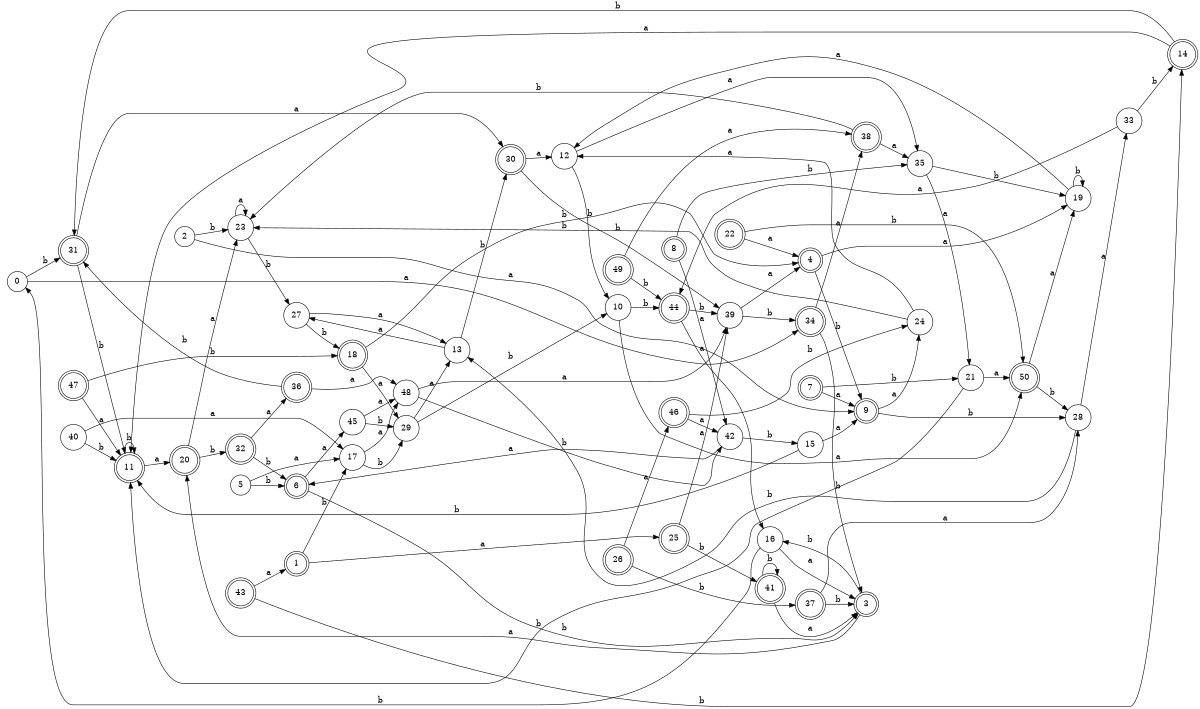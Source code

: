digraph n41_3 {
__start0 [label="" shape="none"];

rankdir=LR;
size="8,5";

s0 [style="filled", color="black", fillcolor="white" shape="circle", label="0"];
s1 [style="rounded,filled", color="black", fillcolor="white" shape="doublecircle", label="1"];
s2 [style="filled", color="black", fillcolor="white" shape="circle", label="2"];
s3 [style="rounded,filled", color="black", fillcolor="white" shape="doublecircle", label="3"];
s4 [style="rounded,filled", color="black", fillcolor="white" shape="doublecircle", label="4"];
s5 [style="filled", color="black", fillcolor="white" shape="circle", label="5"];
s6 [style="rounded,filled", color="black", fillcolor="white" shape="doublecircle", label="6"];
s7 [style="rounded,filled", color="black", fillcolor="white" shape="doublecircle", label="7"];
s8 [style="rounded,filled", color="black", fillcolor="white" shape="doublecircle", label="8"];
s9 [style="rounded,filled", color="black", fillcolor="white" shape="doublecircle", label="9"];
s10 [style="filled", color="black", fillcolor="white" shape="circle", label="10"];
s11 [style="rounded,filled", color="black", fillcolor="white" shape="doublecircle", label="11"];
s12 [style="filled", color="black", fillcolor="white" shape="circle", label="12"];
s13 [style="filled", color="black", fillcolor="white" shape="circle", label="13"];
s14 [style="rounded,filled", color="black", fillcolor="white" shape="doublecircle", label="14"];
s15 [style="filled", color="black", fillcolor="white" shape="circle", label="15"];
s16 [style="filled", color="black", fillcolor="white" shape="circle", label="16"];
s17 [style="filled", color="black", fillcolor="white" shape="circle", label="17"];
s18 [style="rounded,filled", color="black", fillcolor="white" shape="doublecircle", label="18"];
s19 [style="filled", color="black", fillcolor="white" shape="circle", label="19"];
s20 [style="rounded,filled", color="black", fillcolor="white" shape="doublecircle", label="20"];
s21 [style="filled", color="black", fillcolor="white" shape="circle", label="21"];
s22 [style="rounded,filled", color="black", fillcolor="white" shape="doublecircle", label="22"];
s23 [style="filled", color="black", fillcolor="white" shape="circle", label="23"];
s24 [style="filled", color="black", fillcolor="white" shape="circle", label="24"];
s25 [style="rounded,filled", color="black", fillcolor="white" shape="doublecircle", label="25"];
s26 [style="rounded,filled", color="black", fillcolor="white" shape="doublecircle", label="26"];
s27 [style="filled", color="black", fillcolor="white" shape="circle", label="27"];
s28 [style="filled", color="black", fillcolor="white" shape="circle", label="28"];
s29 [style="filled", color="black", fillcolor="white" shape="circle", label="29"];
s30 [style="rounded,filled", color="black", fillcolor="white" shape="doublecircle", label="30"];
s31 [style="rounded,filled", color="black", fillcolor="white" shape="doublecircle", label="31"];
s32 [style="rounded,filled", color="black", fillcolor="white" shape="doublecircle", label="32"];
s33 [style="filled", color="black", fillcolor="white" shape="circle", label="33"];
s34 [style="rounded,filled", color="black", fillcolor="white" shape="doublecircle", label="34"];
s35 [style="filled", color="black", fillcolor="white" shape="circle", label="35"];
s36 [style="rounded,filled", color="black", fillcolor="white" shape="doublecircle", label="36"];
s37 [style="rounded,filled", color="black", fillcolor="white" shape="doublecircle", label="37"];
s38 [style="rounded,filled", color="black", fillcolor="white" shape="doublecircle", label="38"];
s39 [style="filled", color="black", fillcolor="white" shape="circle", label="39"];
s40 [style="filled", color="black", fillcolor="white" shape="circle", label="40"];
s41 [style="rounded,filled", color="black", fillcolor="white" shape="doublecircle", label="41"];
s42 [style="filled", color="black", fillcolor="white" shape="circle", label="42"];
s43 [style="rounded,filled", color="black", fillcolor="white" shape="doublecircle", label="43"];
s44 [style="rounded,filled", color="black", fillcolor="white" shape="doublecircle", label="44"];
s45 [style="filled", color="black", fillcolor="white" shape="circle", label="45"];
s46 [style="rounded,filled", color="black", fillcolor="white" shape="doublecircle", label="46"];
s47 [style="rounded,filled", color="black", fillcolor="white" shape="doublecircle", label="47"];
s48 [style="filled", color="black", fillcolor="white" shape="circle", label="48"];
s49 [style="rounded,filled", color="black", fillcolor="white" shape="doublecircle", label="49"];
s50 [style="rounded,filled", color="black", fillcolor="white" shape="doublecircle", label="50"];
s0 -> s34 [label="a"];
s0 -> s31 [label="b"];
s1 -> s25 [label="a"];
s1 -> s17 [label="b"];
s2 -> s9 [label="a"];
s2 -> s23 [label="b"];
s3 -> s20 [label="a"];
s3 -> s16 [label="b"];
s4 -> s19 [label="a"];
s4 -> s9 [label="b"];
s5 -> s17 [label="a"];
s5 -> s6 [label="b"];
s6 -> s45 [label="a"];
s6 -> s3 [label="b"];
s7 -> s9 [label="a"];
s7 -> s21 [label="b"];
s8 -> s42 [label="a"];
s8 -> s35 [label="b"];
s9 -> s24 [label="a"];
s9 -> s28 [label="b"];
s10 -> s50 [label="a"];
s10 -> s44 [label="b"];
s11 -> s20 [label="a"];
s11 -> s11 [label="b"];
s12 -> s35 [label="a"];
s12 -> s10 [label="b"];
s13 -> s27 [label="a"];
s13 -> s30 [label="b"];
s14 -> s11 [label="a"];
s14 -> s31 [label="b"];
s15 -> s9 [label="a"];
s15 -> s11 [label="b"];
s16 -> s3 [label="a"];
s16 -> s0 [label="b"];
s17 -> s48 [label="a"];
s17 -> s29 [label="b"];
s18 -> s29 [label="a"];
s18 -> s4 [label="b"];
s19 -> s12 [label="a"];
s19 -> s19 [label="b"];
s20 -> s23 [label="a"];
s20 -> s32 [label="b"];
s21 -> s50 [label="a"];
s21 -> s11 [label="b"];
s22 -> s4 [label="a"];
s22 -> s50 [label="b"];
s23 -> s23 [label="a"];
s23 -> s27 [label="b"];
s24 -> s12 [label="a"];
s24 -> s23 [label="b"];
s25 -> s39 [label="a"];
s25 -> s41 [label="b"];
s26 -> s46 [label="a"];
s26 -> s37 [label="b"];
s27 -> s13 [label="a"];
s27 -> s18 [label="b"];
s28 -> s33 [label="a"];
s28 -> s13 [label="b"];
s29 -> s13 [label="a"];
s29 -> s10 [label="b"];
s30 -> s12 [label="a"];
s30 -> s39 [label="b"];
s31 -> s30 [label="a"];
s31 -> s11 [label="b"];
s32 -> s36 [label="a"];
s32 -> s6 [label="b"];
s33 -> s44 [label="a"];
s33 -> s14 [label="b"];
s34 -> s38 [label="a"];
s34 -> s3 [label="b"];
s35 -> s21 [label="a"];
s35 -> s19 [label="b"];
s36 -> s48 [label="a"];
s36 -> s31 [label="b"];
s37 -> s28 [label="a"];
s37 -> s3 [label="b"];
s38 -> s35 [label="a"];
s38 -> s23 [label="b"];
s39 -> s4 [label="a"];
s39 -> s34 [label="b"];
s40 -> s17 [label="a"];
s40 -> s11 [label="b"];
s41 -> s3 [label="a"];
s41 -> s41 [label="b"];
s42 -> s6 [label="a"];
s42 -> s15 [label="b"];
s43 -> s1 [label="a"];
s43 -> s14 [label="b"];
s44 -> s16 [label="a"];
s44 -> s39 [label="b"];
s45 -> s48 [label="a"];
s45 -> s29 [label="b"];
s46 -> s42 [label="a"];
s46 -> s24 [label="b"];
s47 -> s11 [label="a"];
s47 -> s18 [label="b"];
s48 -> s39 [label="a"];
s48 -> s42 [label="b"];
s49 -> s38 [label="a"];
s49 -> s44 [label="b"];
s50 -> s19 [label="a"];
s50 -> s28 [label="b"];

}